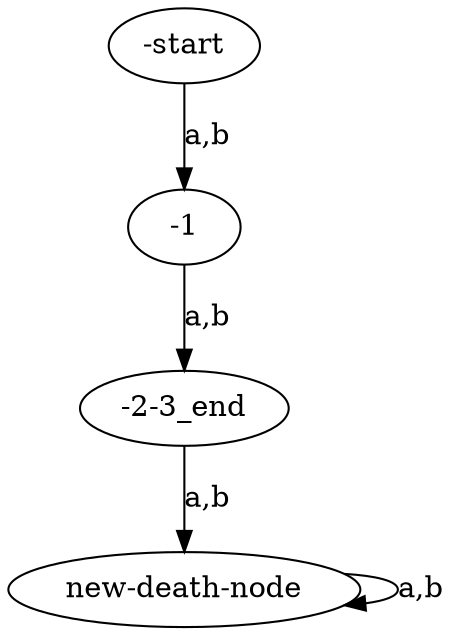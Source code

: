 digraph {
	"-start" ;
	"-1" ;
	"-2-3_end" ;
	"new-death-node" ;
	"-start" -> "-1" ["label"="a,b"];
	"-1" -> "-2-3_end" ["label"="a,b"];
	"-2-3_end" -> "new-death-node" ["label"="a,b"];
	"new-death-node" -> "new-death-node" ["label"="a,b"];
}
